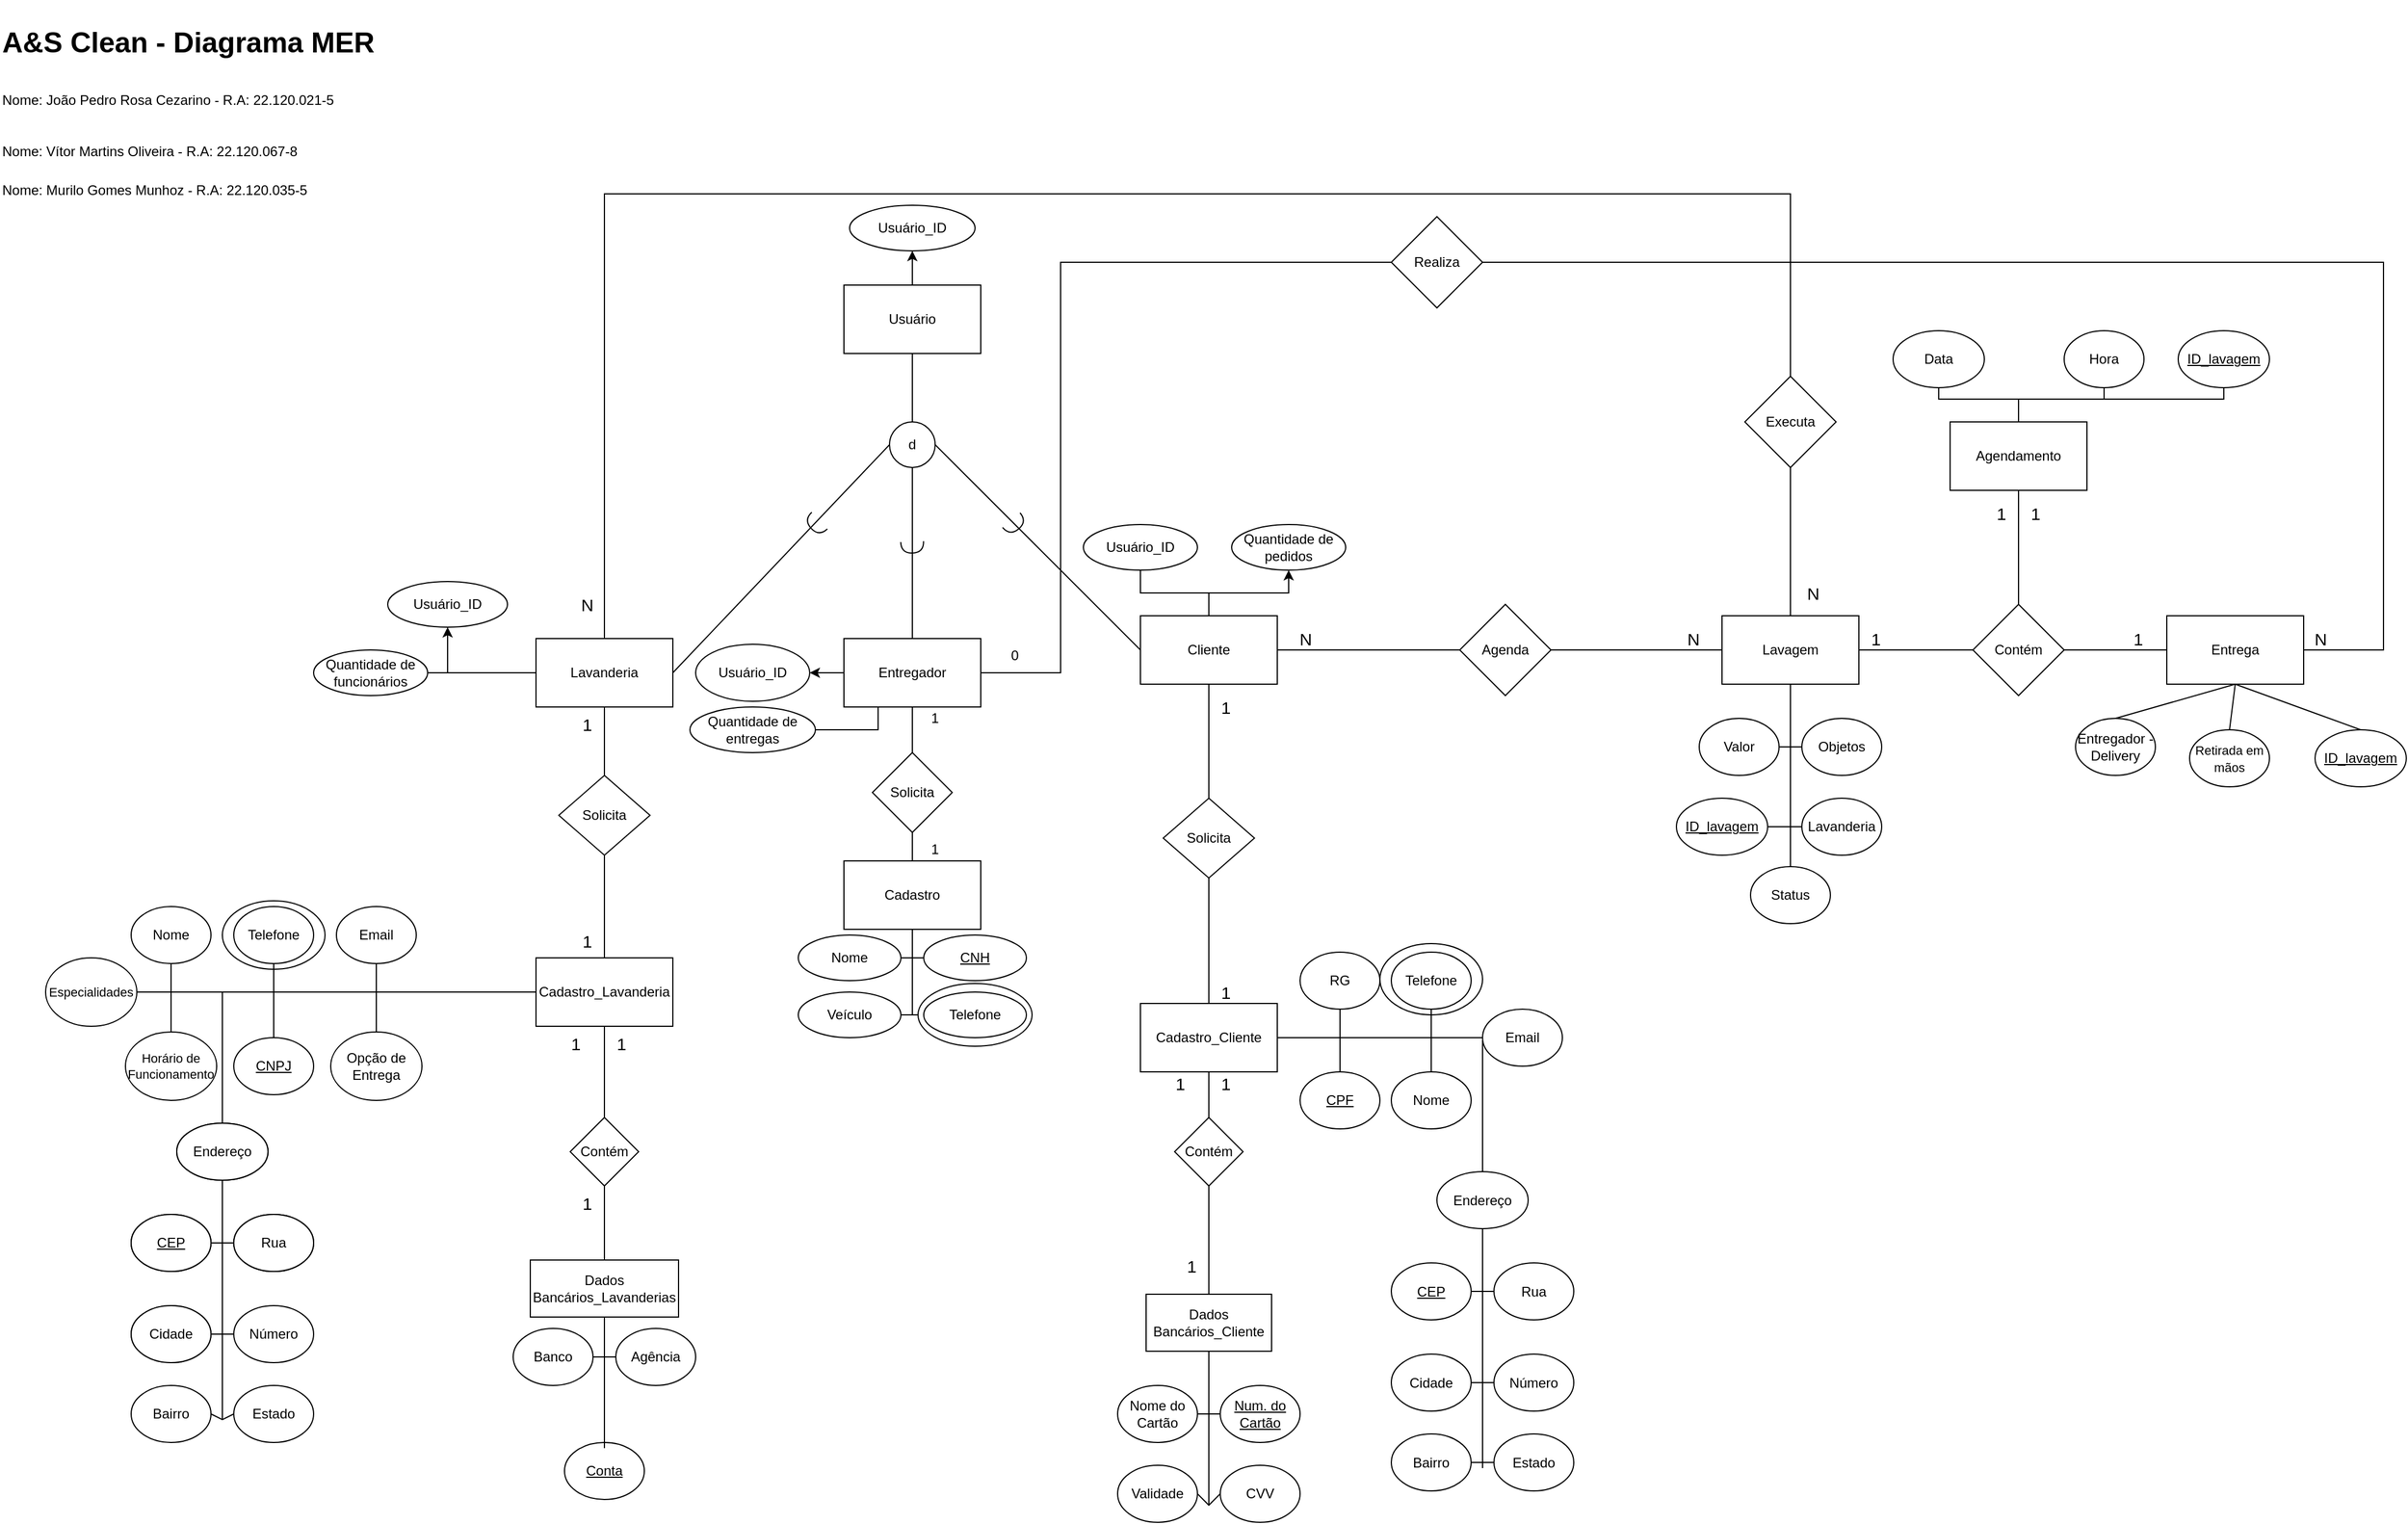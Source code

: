 <mxfile version="18.1.1" type="device"><diagram id="qG7nPUdmmVt7ToceVf04" name="MER"><mxGraphModel dx="1178" dy="2422" grid="1" gridSize="10" guides="1" tooltips="1" connect="1" arrows="1" fold="1" page="1" pageScale="1" pageWidth="1169" pageHeight="827" math="0" shadow="0"><root><mxCell id="0"/><mxCell id="1" parent="0"/><mxCell id="RfGxQGHCA206MK28s7jU-9" value="" style="ellipse;whiteSpace=wrap;html=1;" parent="1" vertex="1"><mxGeometry x="855" y="-757.5" width="100" height="55" as="geometry"/></mxCell><mxCell id="EHgBiQEd_gtZeLFyKS95-2" value="" style="ellipse;whiteSpace=wrap;html=1;" parent="1" vertex="1"><mxGeometry x="245" y="-830" width="90" height="60" as="geometry"/></mxCell><mxCell id="EHgBiQEd_gtZeLFyKS95-1" value="" style="ellipse;whiteSpace=wrap;html=1;" parent="1" vertex="1"><mxGeometry x="1260" y="-792.5" width="90" height="62.5" as="geometry"/></mxCell><mxCell id="G9E0emHoeKnXm1HuMPln-1" value="" style="edgeStyle=orthogonalEdgeStyle;rounded=0;orthogonalLoop=1;jettySize=auto;html=1;startArrow=none;startFill=0;endArrow=none;endFill=0;" parent="1" source="G9E0emHoeKnXm1HuMPln-3" target="G9E0emHoeKnXm1HuMPln-5" edge="1"><mxGeometry relative="1" as="geometry"/></mxCell><mxCell id="G9E0emHoeKnXm1HuMPln-2" value="" style="edgeStyle=orthogonalEdgeStyle;rounded=0;orthogonalLoop=1;jettySize=auto;html=1;fontFamily=Helvetica;fontSize=12;fontColor=default;startArrow=none;startFill=0;endArrow=none;endFill=0;" parent="1" source="G9E0emHoeKnXm1HuMPln-3" target="G9E0emHoeKnXm1HuMPln-31" edge="1"><mxGeometry relative="1" as="geometry"/></mxCell><mxCell id="IOTLULX35tVq8X61R9Eo-30" value="" style="edgeStyle=orthogonalEdgeStyle;rounded=0;orthogonalLoop=1;jettySize=auto;html=1;endArrow=none;endFill=0;" parent="1" source="G9E0emHoeKnXm1HuMPln-3" target="IOTLULX35tVq8X61R9Eo-29" edge="1"><mxGeometry relative="1" as="geometry"/></mxCell><mxCell id="2ZyznW_SswRD1OhwqlLi-12" value="" style="edgeStyle=orthogonalEdgeStyle;rounded=0;orthogonalLoop=1;jettySize=auto;html=1;" edge="1" parent="1" source="G9E0emHoeKnXm1HuMPln-3" target="2ZyznW_SswRD1OhwqlLi-11"><mxGeometry relative="1" as="geometry"/></mxCell><mxCell id="G9E0emHoeKnXm1HuMPln-3" value="Cliente&lt;br&gt;" style="rounded=0;whiteSpace=wrap;html=1;" parent="1" vertex="1"><mxGeometry x="1050" y="-1080" width="120" height="60" as="geometry"/></mxCell><mxCell id="G9E0emHoeKnXm1HuMPln-4" value="" style="edgeStyle=orthogonalEdgeStyle;rounded=0;orthogonalLoop=1;jettySize=auto;html=1;startArrow=none;startFill=0;endArrow=none;endFill=0;" parent="1" source="G9E0emHoeKnXm1HuMPln-5" target="G9E0emHoeKnXm1HuMPln-7" edge="1"><mxGeometry relative="1" as="geometry"/></mxCell><mxCell id="G9E0emHoeKnXm1HuMPln-5" value="Solicita" style="rhombus;whiteSpace=wrap;html=1;rounded=0;fillColor=#FFFFFF;" parent="1" vertex="1"><mxGeometry x="1070" y="-920" width="80" height="70" as="geometry"/></mxCell><mxCell id="G9E0emHoeKnXm1HuMPln-6" value="" style="edgeStyle=orthogonalEdgeStyle;rounded=0;orthogonalLoop=1;jettySize=auto;html=1;startArrow=none;startFill=0;endArrow=none;endFill=0;" parent="1" source="G9E0emHoeKnXm1HuMPln-7" edge="1"><mxGeometry relative="1" as="geometry"><mxPoint x="1110" y="-640" as="targetPoint"/></mxGeometry></mxCell><mxCell id="G9E0emHoeKnXm1HuMPln-7" value="Cadastro_Cliente" style="whiteSpace=wrap;html=1;rounded=0;" parent="1" vertex="1"><mxGeometry x="1050" y="-740" width="120" height="60" as="geometry"/></mxCell><mxCell id="G9E0emHoeKnXm1HuMPln-8" value="&lt;u&gt;CEP&lt;/u&gt;" style="ellipse;whiteSpace=wrap;html=1;rounded=0;" parent="1" vertex="1"><mxGeometry x="165" y="-555" width="70" height="50" as="geometry"/></mxCell><mxCell id="G9E0emHoeKnXm1HuMPln-9" value="Endereço" style="ellipse;whiteSpace=wrap;html=1;fontFamily=Helvetica;fontSize=12;fontColor=default;align=center;strokeColor=default;fillColor=#FFFFFF;" parent="1" vertex="1"><mxGeometry x="205" y="-635" width="80" height="50" as="geometry"/></mxCell><mxCell id="G9E0emHoeKnXm1HuMPln-10" value="Dados Bancários_Cliente" style="rectangle;whiteSpace=wrap;html=1;rounded=0;" parent="1" vertex="1"><mxGeometry x="1055" y="-485" width="110" height="50" as="geometry"/></mxCell><mxCell id="G9E0emHoeKnXm1HuMPln-11" value="Contém" style="rhombus;whiteSpace=wrap;html=1;rounded=0;" parent="1" vertex="1"><mxGeometry x="1080" y="-640" width="60" height="60" as="geometry"/></mxCell><mxCell id="G9E0emHoeKnXm1HuMPln-12" value="" style="endArrow=none;html=1;rounded=0;entryX=0.5;entryY=1;entryDx=0;entryDy=0;exitX=0.5;exitY=0;exitDx=0;exitDy=0;" parent="1" source="G9E0emHoeKnXm1HuMPln-10" target="G9E0emHoeKnXm1HuMPln-11" edge="1"><mxGeometry width="50" height="50" relative="1" as="geometry"><mxPoint x="1480" y="-490" as="sourcePoint"/><mxPoint x="1530" y="-540" as="targetPoint"/></mxGeometry></mxCell><mxCell id="G9E0emHoeKnXm1HuMPln-14" value="" style="endArrow=none;html=1;rounded=0;entryX=0.5;entryY=1;entryDx=0;entryDy=0;" parent="1" target="G9E0emHoeKnXm1HuMPln-9" edge="1"><mxGeometry width="50" height="50" relative="1" as="geometry"><mxPoint x="245" y="-375" as="sourcePoint"/><mxPoint x="815" y="-645" as="targetPoint"/></mxGeometry></mxCell><mxCell id="G9E0emHoeKnXm1HuMPln-15" value="Rua" style="ellipse;whiteSpace=wrap;html=1;rounded=0;" parent="1" vertex="1"><mxGeometry x="255" y="-555" width="70" height="50" as="geometry"/></mxCell><mxCell id="G9E0emHoeKnXm1HuMPln-16" value="Número" style="ellipse;whiteSpace=wrap;html=1;rounded=0;" parent="1" vertex="1"><mxGeometry x="255" y="-475" width="70" height="50" as="geometry"/></mxCell><mxCell id="G9E0emHoeKnXm1HuMPln-17" value="Cidade" style="ellipse;whiteSpace=wrap;html=1;rounded=0;" parent="1" vertex="1"><mxGeometry x="165" y="-475" width="70" height="50" as="geometry"/></mxCell><mxCell id="G9E0emHoeKnXm1HuMPln-18" value="Bairro" style="ellipse;whiteSpace=wrap;html=1;rounded=0;" parent="1" vertex="1"><mxGeometry x="165" y="-405" width="70" height="50" as="geometry"/></mxCell><mxCell id="G9E0emHoeKnXm1HuMPln-19" value="Estado" style="ellipse;whiteSpace=wrap;html=1;rounded=0;" parent="1" vertex="1"><mxGeometry x="255" y="-405" width="70" height="50" as="geometry"/></mxCell><mxCell id="G9E0emHoeKnXm1HuMPln-20" value="Nome do&lt;br&gt;Cartão" style="ellipse;whiteSpace=wrap;html=1;rounded=0;" parent="1" vertex="1"><mxGeometry x="1030" y="-405" width="70" height="50" as="geometry"/></mxCell><mxCell id="G9E0emHoeKnXm1HuMPln-21" value="&lt;div&gt;&lt;u&gt;CPF&lt;/u&gt;&lt;/div&gt;" style="ellipse;whiteSpace=wrap;html=1;rounded=0;" parent="1" vertex="1"><mxGeometry x="1190" y="-680" width="70" height="50" as="geometry"/></mxCell><mxCell id="G9E0emHoeKnXm1HuMPln-22" value="Telefone" style="ellipse;whiteSpace=wrap;html=1;rounded=0;" parent="1" vertex="1"><mxGeometry x="1270" y="-785" width="70" height="50" as="geometry"/></mxCell><mxCell id="G9E0emHoeKnXm1HuMPln-23" value="&lt;div&gt;RG&lt;/div&gt;" style="ellipse;whiteSpace=wrap;html=1;rounded=0;" parent="1" vertex="1"><mxGeometry x="1190" y="-785" width="70" height="50" as="geometry"/></mxCell><mxCell id="G9E0emHoeKnXm1HuMPln-24" value="&lt;u&gt;Num. do Cartão&lt;/u&gt;" style="ellipse;whiteSpace=wrap;html=1;rounded=0;" parent="1" vertex="1"><mxGeometry x="1120" y="-405" width="70" height="50" as="geometry"/></mxCell><mxCell id="G9E0emHoeKnXm1HuMPln-25" value="&lt;div&gt;Validade&lt;/div&gt;" style="ellipse;whiteSpace=wrap;html=1;rounded=0;" parent="1" vertex="1"><mxGeometry x="1030" y="-335" width="70" height="50" as="geometry"/></mxCell><mxCell id="G9E0emHoeKnXm1HuMPln-26" value="&lt;div&gt;CVV&lt;/div&gt;" style="ellipse;whiteSpace=wrap;html=1;rounded=0;" parent="1" vertex="1"><mxGeometry x="1120" y="-335" width="70" height="50" as="geometry"/></mxCell><mxCell id="G9E0emHoeKnXm1HuMPln-27" value="" style="endArrow=none;html=1;rounded=0;fontFamily=Helvetica;fontSize=12;fontColor=default;entryX=0.5;entryY=1;entryDx=0;entryDy=0;" parent="1" target="G9E0emHoeKnXm1HuMPln-10" edge="1"><mxGeometry width="50" height="50" relative="1" as="geometry"><mxPoint x="1110" y="-300" as="sourcePoint"/><mxPoint x="1060" y="-355" as="targetPoint"/></mxGeometry></mxCell><mxCell id="G9E0emHoeKnXm1HuMPln-28" value="" style="endArrow=none;html=1;rounded=0;fontFamily=Helvetica;fontSize=12;fontColor=default;exitX=1;exitY=0.5;exitDx=0;exitDy=0;" parent="1" source="G9E0emHoeKnXm1HuMPln-7" edge="1"><mxGeometry width="50" height="50" relative="1" as="geometry"><mxPoint x="1210" y="-650" as="sourcePoint"/><mxPoint x="1390" y="-710" as="targetPoint"/></mxGeometry></mxCell><mxCell id="G9E0emHoeKnXm1HuMPln-29" value="Nome" style="ellipse;whiteSpace=wrap;html=1;rounded=0;" parent="1" vertex="1"><mxGeometry x="1270" y="-680" width="70" height="50" as="geometry"/></mxCell><mxCell id="G9E0emHoeKnXm1HuMPln-30" value="" style="edgeStyle=orthogonalEdgeStyle;rounded=0;orthogonalLoop=1;jettySize=auto;html=1;fontFamily=Helvetica;fontSize=12;fontColor=default;startArrow=none;startFill=0;endArrow=none;endFill=0;" parent="1" source="G9E0emHoeKnXm1HuMPln-31" target="G9E0emHoeKnXm1HuMPln-33" edge="1"><mxGeometry relative="1" as="geometry"/></mxCell><mxCell id="G9E0emHoeKnXm1HuMPln-31" value="Agenda" style="rhombus;whiteSpace=wrap;html=1;rounded=0;" parent="1" vertex="1"><mxGeometry x="1330" y="-1090" width="80" height="80" as="geometry"/></mxCell><mxCell id="G9E0emHoeKnXm1HuMPln-32" value="" style="edgeStyle=orthogonalEdgeStyle;rounded=0;orthogonalLoop=1;jettySize=auto;html=1;fontFamily=Helvetica;fontSize=12;fontColor=default;startArrow=none;startFill=0;endArrow=none;endFill=0;" parent="1" source="G9E0emHoeKnXm1HuMPln-33" target="G9E0emHoeKnXm1HuMPln-43" edge="1"><mxGeometry relative="1" as="geometry"/></mxCell><mxCell id="G9E0emHoeKnXm1HuMPln-33" value="Lavagem" style="whiteSpace=wrap;html=1;rounded=0;" parent="1" vertex="1"><mxGeometry x="1560" y="-1080" width="120" height="60" as="geometry"/></mxCell><mxCell id="G9E0emHoeKnXm1HuMPln-34" value="Valor" style="ellipse;whiteSpace=wrap;html=1;rounded=0;" parent="1" vertex="1"><mxGeometry x="1540" y="-990" width="70" height="50" as="geometry"/></mxCell><mxCell id="G9E0emHoeKnXm1HuMPln-35" value="Status" style="ellipse;whiteSpace=wrap;html=1;rounded=0;" parent="1" vertex="1"><mxGeometry x="1585" y="-860" width="70" height="50" as="geometry"/></mxCell><mxCell id="G9E0emHoeKnXm1HuMPln-36" value="Objetos" style="ellipse;whiteSpace=wrap;html=1;rounded=0;" parent="1" vertex="1"><mxGeometry x="1630" y="-990" width="70" height="50" as="geometry"/></mxCell><mxCell id="G9E0emHoeKnXm1HuMPln-37" value="Lavanderia" style="ellipse;whiteSpace=wrap;html=1;rounded=0;" parent="1" vertex="1"><mxGeometry x="1630" y="-920" width="70" height="50" as="geometry"/></mxCell><mxCell id="G9E0emHoeKnXm1HuMPln-42" value="Entrega" style="whiteSpace=wrap;html=1;rounded=0;" parent="1" vertex="1"><mxGeometry x="1950" y="-1080" width="120" height="60" as="geometry"/></mxCell><mxCell id="G9E0emHoeKnXm1HuMPln-43" value="Contém" style="rhombus;whiteSpace=wrap;html=1;rounded=0;" parent="1" vertex="1"><mxGeometry x="1780" y="-1090" width="80" height="80" as="geometry"/></mxCell><mxCell id="G9E0emHoeKnXm1HuMPln-44" value="" style="endArrow=none;html=1;rounded=0;fontFamily=Helvetica;fontSize=12;fontColor=default;entryX=0;entryY=0.5;entryDx=0;entryDy=0;exitX=1;exitY=0.5;exitDx=0;exitDy=0;" parent="1" source="G9E0emHoeKnXm1HuMPln-43" target="G9E0emHoeKnXm1HuMPln-42" edge="1"><mxGeometry width="50" height="50" relative="1" as="geometry"><mxPoint x="1780" y="-950" as="sourcePoint"/><mxPoint x="1830" y="-1000" as="targetPoint"/></mxGeometry></mxCell><mxCell id="G9E0emHoeKnXm1HuMPln-45" value="Entregador - Delivery" style="ellipse;whiteSpace=wrap;html=1;rounded=0;" parent="1" vertex="1"><mxGeometry x="1870" y="-990" width="70" height="50" as="geometry"/></mxCell><mxCell id="G9E0emHoeKnXm1HuMPln-46" value="&lt;font style=&quot;font-size: 11px&quot;&gt;Retirada em mãos&lt;/font&gt;" style="ellipse;whiteSpace=wrap;html=1;rounded=0;" parent="1" vertex="1"><mxGeometry x="1970" y="-980" width="70" height="50" as="geometry"/></mxCell><mxCell id="G9E0emHoeKnXm1HuMPln-47" value="" style="edgeStyle=orthogonalEdgeStyle;rounded=0;orthogonalLoop=1;jettySize=auto;html=1;startArrow=none;startFill=0;endArrow=none;endFill=0;" parent="1" source="G9E0emHoeKnXm1HuMPln-48" target="G9E0emHoeKnXm1HuMPln-50" edge="1"><mxGeometry relative="1" as="geometry"/></mxCell><mxCell id="IOTLULX35tVq8X61R9Eo-25" value="" style="edgeStyle=orthogonalEdgeStyle;rounded=0;orthogonalLoop=1;jettySize=auto;html=1;endArrow=none;endFill=0;" parent="1" source="G9E0emHoeKnXm1HuMPln-48" target="IOTLULX35tVq8X61R9Eo-24" edge="1"><mxGeometry relative="1" as="geometry"/></mxCell><mxCell id="2ZyznW_SswRD1OhwqlLi-8" value="" style="edgeStyle=orthogonalEdgeStyle;rounded=0;orthogonalLoop=1;jettySize=auto;html=1;" edge="1" parent="1" source="G9E0emHoeKnXm1HuMPln-48" target="2ZyznW_SswRD1OhwqlLi-7"><mxGeometry relative="1" as="geometry"/></mxCell><mxCell id="G9E0emHoeKnXm1HuMPln-48" value="Lavanderia" style="rounded=0;whiteSpace=wrap;html=1;" parent="1" vertex="1"><mxGeometry x="520" y="-1060" width="120" height="60" as="geometry"/></mxCell><mxCell id="G9E0emHoeKnXm1HuMPln-49" value="" style="edgeStyle=orthogonalEdgeStyle;rounded=0;orthogonalLoop=1;jettySize=auto;html=1;startArrow=none;startFill=0;endArrow=none;endFill=0;" parent="1" source="G9E0emHoeKnXm1HuMPln-50" target="G9E0emHoeKnXm1HuMPln-52" edge="1"><mxGeometry relative="1" as="geometry"/></mxCell><mxCell id="G9E0emHoeKnXm1HuMPln-50" value="Solicita" style="rhombus;whiteSpace=wrap;html=1;rounded=0;" parent="1" vertex="1"><mxGeometry x="540" y="-940" width="80" height="70" as="geometry"/></mxCell><mxCell id="G9E0emHoeKnXm1HuMPln-51" value="" style="edgeStyle=orthogonalEdgeStyle;rounded=0;orthogonalLoop=1;jettySize=auto;html=1;startArrow=none;startFill=0;endArrow=none;endFill=0;entryX=0.5;entryY=0;entryDx=0;entryDy=0;" parent="1" source="G9E0emHoeKnXm1HuMPln-52" target="G9E0emHoeKnXm1HuMPln-56" edge="1"><mxGeometry relative="1" as="geometry"><mxPoint x="580" y="-680" as="targetPoint"/></mxGeometry></mxCell><mxCell id="G9E0emHoeKnXm1HuMPln-52" value="Cadastro_Lavanderia" style="whiteSpace=wrap;html=1;rounded=0;" parent="1" vertex="1"><mxGeometry x="520" y="-780" width="120" height="60" as="geometry"/></mxCell><mxCell id="G9E0emHoeKnXm1HuMPln-55" value="Dados Bancários_Lavanderias" style="rectangle;whiteSpace=wrap;html=1;rounded=0;" parent="1" vertex="1"><mxGeometry x="515" y="-515" width="130" height="50" as="geometry"/></mxCell><mxCell id="G9E0emHoeKnXm1HuMPln-56" value="Contém" style="rhombus;whiteSpace=wrap;html=1;rounded=0;" parent="1" vertex="1"><mxGeometry x="550" y="-640" width="60" height="60" as="geometry"/></mxCell><mxCell id="G9E0emHoeKnXm1HuMPln-57" value="" style="endArrow=none;html=1;rounded=0;entryX=0.5;entryY=1;entryDx=0;entryDy=0;exitX=0.5;exitY=0;exitDx=0;exitDy=0;" parent="1" source="G9E0emHoeKnXm1HuMPln-55" target="G9E0emHoeKnXm1HuMPln-56" edge="1"><mxGeometry width="50" height="50" relative="1" as="geometry"><mxPoint x="950" y="-530" as="sourcePoint"/><mxPoint x="1000" y="-580" as="targetPoint"/></mxGeometry></mxCell><mxCell id="G9E0emHoeKnXm1HuMPln-65" value="Banco" style="ellipse;whiteSpace=wrap;html=1;rounded=0;" parent="1" vertex="1"><mxGeometry x="500" y="-455" width="70" height="50" as="geometry"/></mxCell><mxCell id="G9E0emHoeKnXm1HuMPln-66" value="Telefone" style="ellipse;whiteSpace=wrap;html=1;rounded=0;" parent="1" vertex="1"><mxGeometry x="255" y="-825" width="70" height="50" as="geometry"/></mxCell><mxCell id="G9E0emHoeKnXm1HuMPln-68" value="Agência" style="ellipse;whiteSpace=wrap;html=1;rounded=0;" parent="1" vertex="1"><mxGeometry x="590" y="-455" width="70" height="50" as="geometry"/></mxCell><mxCell id="G9E0emHoeKnXm1HuMPln-69" value="&lt;u&gt;Conta&lt;/u&gt;" style="ellipse;whiteSpace=wrap;html=1;rounded=0;" parent="1" vertex="1"><mxGeometry x="545" y="-355" width="70" height="50" as="geometry"/></mxCell><mxCell id="G9E0emHoeKnXm1HuMPln-71" value="" style="endArrow=none;html=1;rounded=0;fontFamily=Helvetica;fontSize=12;fontColor=default;entryX=0.5;entryY=1;entryDx=0;entryDy=0;" parent="1" target="G9E0emHoeKnXm1HuMPln-55" edge="1"><mxGeometry width="50" height="50" relative="1" as="geometry"><mxPoint x="580" y="-355" as="sourcePoint"/><mxPoint x="530" y="-405" as="targetPoint"/><Array as="points"><mxPoint x="580" y="-350"/></Array></mxGeometry></mxCell><mxCell id="G9E0emHoeKnXm1HuMPln-73" value="Nome" style="ellipse;whiteSpace=wrap;html=1;rounded=0;" parent="1" vertex="1"><mxGeometry x="165" y="-825" width="70" height="50" as="geometry"/></mxCell><mxCell id="G9E0emHoeKnXm1HuMPln-74" value="Email" style="ellipse;whiteSpace=wrap;html=1;rounded=0;" parent="1" vertex="1"><mxGeometry x="345" y="-825" width="70" height="50" as="geometry"/></mxCell><mxCell id="G9E0emHoeKnXm1HuMPln-75" value="Email" style="ellipse;whiteSpace=wrap;html=1;rounded=0;" parent="1" vertex="1"><mxGeometry x="1350" y="-735" width="70" height="50" as="geometry"/></mxCell><mxCell id="G9E0emHoeKnXm1HuMPln-76" value="&lt;div style=&quot;font-size: 11px&quot;&gt;&lt;font style=&quot;font-size: 11px&quot;&gt;Horário de&lt;/font&gt;&lt;/div&gt;&lt;div style=&quot;font-size: 11px&quot;&gt;&lt;font style=&quot;font-size: 11px&quot;&gt;Funcionamento&lt;br&gt;&lt;/font&gt;&lt;/div&gt;" style="ellipse;whiteSpace=wrap;html=1;rounded=0;" parent="1" vertex="1"><mxGeometry x="160" y="-715" width="80" height="60" as="geometry"/></mxCell><mxCell id="G9E0emHoeKnXm1HuMPln-77" value="Opção de Entrega" style="ellipse;whiteSpace=wrap;html=1;rounded=0;" parent="1" vertex="1"><mxGeometry x="340" y="-715" width="80" height="60" as="geometry"/></mxCell><mxCell id="G9E0emHoeKnXm1HuMPln-81" value="&lt;div style=&quot;font-size: 11px&quot;&gt;Especialidades&lt;/div&gt;" style="ellipse;whiteSpace=wrap;html=1;rounded=0;" parent="1" vertex="1"><mxGeometry x="90" y="-780" width="80" height="60" as="geometry"/></mxCell><mxCell id="G9E0emHoeKnXm1HuMPln-85" value="" style="endArrow=none;html=1;rounded=0;entryX=0;entryY=0.5;entryDx=0;entryDy=0;exitX=1;exitY=0.5;exitDx=0;exitDy=0;" parent="1" source="G9E0emHoeKnXm1HuMPln-65" target="G9E0emHoeKnXm1HuMPln-68" edge="1"><mxGeometry width="50" height="50" relative="1" as="geometry"><mxPoint x="210" y="-235" as="sourcePoint"/><mxPoint x="260" y="-285" as="targetPoint"/></mxGeometry></mxCell><mxCell id="G9E0emHoeKnXm1HuMPln-88" value="" style="endArrow=none;html=1;rounded=0;entryX=0.5;entryY=1;entryDx=0;entryDy=0;exitX=0.5;exitY=0;exitDx=0;exitDy=0;" parent="1" source="G9E0emHoeKnXm1HuMPln-76" target="G9E0emHoeKnXm1HuMPln-73" edge="1"><mxGeometry width="50" height="50" relative="1" as="geometry"><mxPoint x="225" y="-730" as="sourcePoint"/><mxPoint y="-680" as="targetPoint"/></mxGeometry></mxCell><mxCell id="G9E0emHoeKnXm1HuMPln-89" value="" style="endArrow=none;html=1;rounded=0;entryX=0.5;entryY=1;entryDx=0;entryDy=0;exitX=0.5;exitY=0;exitDx=0;exitDy=0;" parent="1" source="G9E0emHoeKnXm1HuMPln-67" target="G9E0emHoeKnXm1HuMPln-66" edge="1"><mxGeometry width="50" height="50" relative="1" as="geometry"><mxPoint x="260" y="-740" as="sourcePoint"/><mxPoint y="-680" as="targetPoint"/></mxGeometry></mxCell><mxCell id="G9E0emHoeKnXm1HuMPln-90" value="" style="endArrow=none;html=1;rounded=0;entryX=0.5;entryY=1;entryDx=0;entryDy=0;exitX=0.5;exitY=0;exitDx=0;exitDy=0;" parent="1" source="G9E0emHoeKnXm1HuMPln-77" target="G9E0emHoeKnXm1HuMPln-74" edge="1"><mxGeometry width="50" height="50" relative="1" as="geometry"><mxPoint x="180" y="-710" as="sourcePoint"/><mxPoint x="230" y="-760" as="targetPoint"/></mxGeometry></mxCell><mxCell id="G9E0emHoeKnXm1HuMPln-92" value="" style="endArrow=none;html=1;rounded=0;entryX=1;entryY=0.5;entryDx=0;entryDy=0;exitX=0;exitY=0.5;exitDx=0;exitDy=0;" parent="1" source="G9E0emHoeKnXm1HuMPln-15" target="G9E0emHoeKnXm1HuMPln-8" edge="1"><mxGeometry width="50" height="50" relative="1" as="geometry"><mxPoint x="435" y="-565" as="sourcePoint"/><mxPoint x="485" y="-615" as="targetPoint"/></mxGeometry></mxCell><mxCell id="G9E0emHoeKnXm1HuMPln-93" value="" style="endArrow=none;html=1;rounded=0;entryX=1;entryY=0.5;entryDx=0;entryDy=0;exitX=0;exitY=0.5;exitDx=0;exitDy=0;" parent="1" source="G9E0emHoeKnXm1HuMPln-16" target="G9E0emHoeKnXm1HuMPln-17" edge="1"><mxGeometry width="50" height="50" relative="1" as="geometry"><mxPoint x="345" y="-515" as="sourcePoint"/><mxPoint x="395" y="-565" as="targetPoint"/></mxGeometry></mxCell><mxCell id="G9E0emHoeKnXm1HuMPln-94" value="" style="endArrow=none;html=1;rounded=0;entryX=1;entryY=0.5;entryDx=0;entryDy=0;exitX=0;exitY=0.5;exitDx=0;exitDy=0;" parent="1" source="G9E0emHoeKnXm1HuMPln-19" target="G9E0emHoeKnXm1HuMPln-18" edge="1"><mxGeometry width="50" height="50" relative="1" as="geometry"><mxPoint x="345" y="-535" as="sourcePoint"/><mxPoint x="395" y="-585" as="targetPoint"/><Array as="points"><mxPoint x="245" y="-375"/></Array></mxGeometry></mxCell><mxCell id="G9E0emHoeKnXm1HuMPln-95" value="" style="endArrow=none;html=1;rounded=0;entryX=0;entryY=0.5;entryDx=0;entryDy=0;exitX=1;exitY=0.5;exitDx=0;exitDy=0;" parent="1" source="G9E0emHoeKnXm1HuMPln-20" target="G9E0emHoeKnXm1HuMPln-24" edge="1"><mxGeometry width="50" height="50" relative="1" as="geometry"><mxPoint x="900" y="-365" as="sourcePoint"/><mxPoint x="950" y="-415" as="targetPoint"/></mxGeometry></mxCell><mxCell id="G9E0emHoeKnXm1HuMPln-96" value="" style="endArrow=none;html=1;rounded=0;entryX=0;entryY=0.5;entryDx=0;entryDy=0;exitX=1;exitY=0.5;exitDx=0;exitDy=0;" parent="1" source="G9E0emHoeKnXm1HuMPln-25" target="G9E0emHoeKnXm1HuMPln-26" edge="1"><mxGeometry width="50" height="50" relative="1" as="geometry"><mxPoint x="900" y="-365" as="sourcePoint"/><mxPoint x="950" y="-415" as="targetPoint"/><Array as="points"><mxPoint x="1110" y="-300"/></Array></mxGeometry></mxCell><mxCell id="G9E0emHoeKnXm1HuMPln-97" value="" style="endArrow=none;html=1;rounded=0;entryX=0.5;entryY=1;entryDx=0;entryDy=0;" parent="1" target="G9E0emHoeKnXm1HuMPln-23" edge="1"><mxGeometry width="50" height="50" relative="1" as="geometry"><mxPoint x="1225" y="-680" as="sourcePoint"/><mxPoint x="1400" y="-800" as="targetPoint"/></mxGeometry></mxCell><mxCell id="G9E0emHoeKnXm1HuMPln-98" value="" style="endArrow=none;html=1;rounded=0;entryX=0.5;entryY=1;entryDx=0;entryDy=0;exitX=0.5;exitY=0;exitDx=0;exitDy=0;" parent="1" source="G9E0emHoeKnXm1HuMPln-29" target="G9E0emHoeKnXm1HuMPln-22" edge="1"><mxGeometry width="50" height="50" relative="1" as="geometry"><mxPoint x="1350" y="-750" as="sourcePoint"/><mxPoint x="1400" y="-800" as="targetPoint"/></mxGeometry></mxCell><mxCell id="G9E0emHoeKnXm1HuMPln-99" value="" style="endArrow=none;html=1;rounded=0;entryX=0.5;entryY=1;entryDx=0;entryDy=0;exitX=0.5;exitY=0;exitDx=0;exitDy=0;" parent="1" source="G9E0emHoeKnXm1HuMPln-35" target="G9E0emHoeKnXm1HuMPln-33" edge="1"><mxGeometry width="50" height="50" relative="1" as="geometry"><mxPoint x="1640" y="-880" as="sourcePoint"/><mxPoint x="1690" y="-930" as="targetPoint"/><Array as="points"><mxPoint x="1620" y="-920"/></Array></mxGeometry></mxCell><mxCell id="G9E0emHoeKnXm1HuMPln-100" value="" style="endArrow=none;html=1;rounded=0;entryX=1;entryY=0.5;entryDx=0;entryDy=0;exitX=0;exitY=0.5;exitDx=0;exitDy=0;" parent="1" source="G9E0emHoeKnXm1HuMPln-36" target="G9E0emHoeKnXm1HuMPln-34" edge="1"><mxGeometry width="50" height="50" relative="1" as="geometry"><mxPoint x="1640" y="-880" as="sourcePoint"/><mxPoint x="1690" y="-930" as="targetPoint"/></mxGeometry></mxCell><mxCell id="G9E0emHoeKnXm1HuMPln-101" value="" style="endArrow=none;html=1;rounded=0;exitX=0;exitY=0.5;exitDx=0;exitDy=0;" parent="1" source="G9E0emHoeKnXm1HuMPln-37" edge="1"><mxGeometry width="50" height="50" relative="1" as="geometry"><mxPoint x="1640" y="-880" as="sourcePoint"/><mxPoint x="1620" y="-895" as="targetPoint"/></mxGeometry></mxCell><mxCell id="G9E0emHoeKnXm1HuMPln-102" value="" style="endArrow=none;html=1;rounded=0;entryX=0.5;entryY=1;entryDx=0;entryDy=0;exitX=0.5;exitY=0;exitDx=0;exitDy=0;" parent="1" source="G9E0emHoeKnXm1HuMPln-45" target="G9E0emHoeKnXm1HuMPln-42" edge="1"><mxGeometry width="50" height="50" relative="1" as="geometry"><mxPoint x="1840" y="-870" as="sourcePoint"/><mxPoint x="1890" y="-920" as="targetPoint"/></mxGeometry></mxCell><mxCell id="G9E0emHoeKnXm1HuMPln-103" value="Executa" style="rhombus;whiteSpace=wrap;html=1;rounded=0;" parent="1" vertex="1"><mxGeometry x="1580" y="-1290" width="80" height="80" as="geometry"/></mxCell><mxCell id="G9E0emHoeKnXm1HuMPln-104" value="" style="endArrow=none;html=1;rounded=0;fontFamily=Helvetica;fontSize=11;fontColor=default;entryX=0.5;entryY=1;entryDx=0;entryDy=0;exitX=0.5;exitY=0;exitDx=0;exitDy=0;" parent="1" source="G9E0emHoeKnXm1HuMPln-33" target="G9E0emHoeKnXm1HuMPln-103" edge="1"><mxGeometry width="50" height="50" relative="1" as="geometry"><mxPoint x="830" y="-1320" as="sourcePoint"/><mxPoint x="880" y="-1370" as="targetPoint"/></mxGeometry></mxCell><mxCell id="G9E0emHoeKnXm1HuMPln-105" value="" style="endArrow=none;html=1;rounded=0;entryX=0.5;entryY=1;entryDx=0;entryDy=0;exitX=0.5;exitY=0;exitDx=0;exitDy=0;" parent="1" source="G9E0emHoeKnXm1HuMPln-46" target="G9E0emHoeKnXm1HuMPln-42" edge="1"><mxGeometry width="50" height="50" relative="1" as="geometry"><mxPoint x="1840" y="-870" as="sourcePoint"/><mxPoint x="1890" y="-920" as="targetPoint"/></mxGeometry></mxCell><mxCell id="2ZyznW_SswRD1OhwqlLi-6" value="" style="edgeStyle=orthogonalEdgeStyle;rounded=0;orthogonalLoop=1;jettySize=auto;html=1;" edge="1" parent="1" source="G9E0emHoeKnXm1HuMPln-106" target="2ZyznW_SswRD1OhwqlLi-5"><mxGeometry relative="1" as="geometry"/></mxCell><mxCell id="G9E0emHoeKnXm1HuMPln-106" value="Usuário" style="rounded=0;whiteSpace=wrap;html=1;" parent="1" vertex="1"><mxGeometry x="790" y="-1370" width="120" height="60" as="geometry"/></mxCell><mxCell id="EHgBiQEd_gtZeLFyKS95-4" value="" style="rounded=0;orthogonalLoop=1;jettySize=auto;html=1;endArrow=none;endFill=0;" parent="1" source="G9E0emHoeKnXm1HuMPln-107" target="EHgBiQEd_gtZeLFyKS95-3" edge="1"><mxGeometry relative="1" as="geometry"/></mxCell><mxCell id="G9E0emHoeKnXm1HuMPln-107" value="d" style="ellipse;whiteSpace=wrap;html=1;aspect=fixed;" parent="1" vertex="1"><mxGeometry x="830" y="-1250" width="40" height="40" as="geometry"/></mxCell><mxCell id="G9E0emHoeKnXm1HuMPln-108" value="" style="endArrow=none;html=1;rounded=0;entryX=0.5;entryY=1;entryDx=0;entryDy=0;exitX=0.5;exitY=0;exitDx=0;exitDy=0;" parent="1" source="G9E0emHoeKnXm1HuMPln-107" target="G9E0emHoeKnXm1HuMPln-106" edge="1"><mxGeometry width="50" height="50" relative="1" as="geometry"><mxPoint x="930" y="-1030" as="sourcePoint"/><mxPoint x="980" y="-1080" as="targetPoint"/></mxGeometry></mxCell><mxCell id="G9E0emHoeKnXm1HuMPln-109" value="" style="endArrow=none;html=1;rounded=0;entryX=1;entryY=0.5;entryDx=0;entryDy=0;exitX=0;exitY=0.5;exitDx=0;exitDy=0;" parent="1" source="G9E0emHoeKnXm1HuMPln-3" target="G9E0emHoeKnXm1HuMPln-107" edge="1"><mxGeometry width="50" height="50" relative="1" as="geometry"><mxPoint x="1080" y="-980" as="sourcePoint"/><mxPoint x="1130" y="-1030" as="targetPoint"/></mxGeometry></mxCell><mxCell id="G9E0emHoeKnXm1HuMPln-110" value="" style="endArrow=none;html=1;rounded=0;entryX=0;entryY=0.5;entryDx=0;entryDy=0;exitX=1;exitY=0.5;exitDx=0;exitDy=0;" parent="1" source="G9E0emHoeKnXm1HuMPln-48" target="G9E0emHoeKnXm1HuMPln-107" edge="1"><mxGeometry width="50" height="50" relative="1" as="geometry"><mxPoint x="1080" y="-980" as="sourcePoint"/><mxPoint x="1130" y="-1030" as="targetPoint"/></mxGeometry></mxCell><mxCell id="G9E0emHoeKnXm1HuMPln-111" value="" style="endArrow=none;html=1;rounded=0;entryX=0.5;entryY=0;entryDx=0;entryDy=0;exitX=0.5;exitY=0;exitDx=0;exitDy=0;" parent="1" source="G9E0emHoeKnXm1HuMPln-103" target="G9E0emHoeKnXm1HuMPln-48" edge="1"><mxGeometry width="50" height="50" relative="1" as="geometry"><mxPoint x="1110" y="-920" as="sourcePoint"/><mxPoint x="1160" y="-970" as="targetPoint"/><Array as="points"><mxPoint x="1620" y="-1450"/><mxPoint x="580" y="-1450"/></Array></mxGeometry></mxCell><mxCell id="G9E0emHoeKnXm1HuMPln-112" value="" style="edgeStyle=orthogonalEdgeStyle;rounded=0;orthogonalLoop=1;jettySize=auto;html=1;endArrow=none;endFill=0;" parent="1" source="G9E0emHoeKnXm1HuMPln-114" target="G9E0emHoeKnXm1HuMPln-115" edge="1"><mxGeometry relative="1" as="geometry"/></mxCell><mxCell id="G9E0emHoeKnXm1HuMPln-113" value="" style="edgeStyle=orthogonalEdgeStyle;rounded=0;orthogonalLoop=1;jettySize=auto;html=1;endArrow=none;endFill=0;" parent="1" source="G9E0emHoeKnXm1HuMPln-114" target="G9E0emHoeKnXm1HuMPln-116" edge="1"><mxGeometry relative="1" as="geometry"/></mxCell><mxCell id="G9E0emHoeKnXm1HuMPln-114" value="Agendamento" style="rounded=0;whiteSpace=wrap;html=1;" parent="1" vertex="1"><mxGeometry x="1760" y="-1250" width="120" height="60" as="geometry"/></mxCell><mxCell id="G9E0emHoeKnXm1HuMPln-115" value="Data" style="ellipse;whiteSpace=wrap;html=1;rounded=0;" parent="1" vertex="1"><mxGeometry x="1710" y="-1330" width="80" height="50" as="geometry"/></mxCell><mxCell id="G9E0emHoeKnXm1HuMPln-116" value="Hora" style="ellipse;whiteSpace=wrap;html=1;rounded=0;" parent="1" vertex="1"><mxGeometry x="1860" y="-1330" width="70" height="50" as="geometry"/></mxCell><mxCell id="G9E0emHoeKnXm1HuMPln-117" value="" style="endArrow=none;html=1;rounded=0;entryX=0.5;entryY=0;entryDx=0;entryDy=0;exitX=0.5;exitY=1;exitDx=0;exitDy=0;" parent="1" source="G9E0emHoeKnXm1HuMPln-114" target="G9E0emHoeKnXm1HuMPln-43" edge="1"><mxGeometry width="50" height="50" relative="1" as="geometry"><mxPoint x="1310" y="-1450" as="sourcePoint"/><mxPoint x="1360" y="-1500" as="targetPoint"/></mxGeometry></mxCell><mxCell id="9-Nv8aTiKbr6iDqJ-8LA-3" value="&lt;h1 style=&quot;text-align: center ; font-size: 25px&quot;&gt;&lt;font style=&quot;font-size: 25px&quot;&gt;A&amp;amp;S Clean - Diagrama MER&lt;/font&gt;&lt;/h1&gt;&lt;h1 style=&quot;font-size: 25px&quot;&gt;&lt;span style=&quot;font-size: 12px ; font-weight: normal&quot;&gt;Nome: João Pedro Rosa Cezarino - R.A: 22.120.021-5&lt;/span&gt;&lt;br&gt;&lt;/h1&gt;&lt;h1&gt;&lt;span style=&quot;font-weight: normal ; font-size: 12px&quot;&gt;&lt;font style=&quot;font-size: 12px&quot;&gt;Nome: Vítor Martins Oliveira - R.A: 22.120.067-8&lt;/font&gt;&lt;/span&gt;&lt;/h1&gt;&lt;p&gt;&lt;font style=&quot;font-size: 12px&quot;&gt;Nome: Murilo Gomes Munhoz - R.A: 22.120.035-5&lt;/font&gt;&lt;/p&gt;" style="text;html=1;strokeColor=none;fillColor=none;align=left;verticalAlign=middle;whiteSpace=wrap;rounded=0;strokeWidth=3;" parent="1" vertex="1"><mxGeometry x="50" y="-1620" width="360" height="190" as="geometry"/></mxCell><mxCell id="9-Nv8aTiKbr6iDqJ-8LA-5" value="N" style="text;html=1;strokeColor=none;fillColor=none;align=center;verticalAlign=middle;whiteSpace=wrap;rounded=0;fontSize=15;" parent="1" vertex="1"><mxGeometry x="1520" y="-1070" width="30" height="20" as="geometry"/></mxCell><mxCell id="9-Nv8aTiKbr6iDqJ-8LA-6" value="1" style="text;html=1;strokeColor=none;fillColor=none;align=center;verticalAlign=middle;whiteSpace=wrap;rounded=0;fontSize=15;" parent="1" vertex="1"><mxGeometry x="1110" y="-1010" width="30" height="20" as="geometry"/></mxCell><mxCell id="9-Nv8aTiKbr6iDqJ-8LA-7" value="1" style="text;html=1;strokeColor=none;fillColor=none;align=center;verticalAlign=middle;whiteSpace=wrap;rounded=0;fontSize=15;" parent="1" vertex="1"><mxGeometry x="1110" y="-760" width="30" height="20" as="geometry"/></mxCell><mxCell id="9-Nv8aTiKbr6iDqJ-8LA-8" value="1" style="text;html=1;strokeColor=none;fillColor=none;align=center;verticalAlign=middle;whiteSpace=wrap;rounded=0;fontSize=15;" parent="1" vertex="1"><mxGeometry x="1110" y="-680" width="30" height="20" as="geometry"/></mxCell><mxCell id="9-Nv8aTiKbr6iDqJ-8LA-9" value="1" style="text;html=1;strokeColor=none;fillColor=none;align=center;verticalAlign=middle;whiteSpace=wrap;rounded=0;fontSize=15;" parent="1" vertex="1"><mxGeometry x="1080" y="-520" width="30" height="20" as="geometry"/></mxCell><mxCell id="9-Nv8aTiKbr6iDqJ-8LA-11" value="1" style="text;html=1;strokeColor=none;fillColor=none;align=center;verticalAlign=middle;whiteSpace=wrap;rounded=0;fontSize=15;" parent="1" vertex="1"><mxGeometry x="1680" y="-1070" width="30" height="20" as="geometry"/></mxCell><mxCell id="9-Nv8aTiKbr6iDqJ-8LA-12" value="1" style="text;html=1;strokeColor=none;fillColor=none;align=center;verticalAlign=middle;whiteSpace=wrap;rounded=0;fontSize=15;" parent="1" vertex="1"><mxGeometry x="1910" y="-1070" width="30" height="20" as="geometry"/></mxCell><mxCell id="9-Nv8aTiKbr6iDqJ-8LA-13" value="1" style="text;html=1;strokeColor=none;fillColor=none;align=center;verticalAlign=middle;whiteSpace=wrap;rounded=0;fontSize=15;" parent="1" vertex="1"><mxGeometry x="580" y="-715" width="30" height="20" as="geometry"/></mxCell><mxCell id="9-Nv8aTiKbr6iDqJ-8LA-15" value="1" style="text;html=1;strokeColor=none;fillColor=none;align=center;verticalAlign=middle;whiteSpace=wrap;rounded=0;fontSize=15;" parent="1" vertex="1"><mxGeometry x="550" y="-575" width="30" height="20" as="geometry"/></mxCell><mxCell id="9-Nv8aTiKbr6iDqJ-8LA-16" value="1" style="text;html=1;strokeColor=none;fillColor=none;align=center;verticalAlign=middle;whiteSpace=wrap;rounded=0;fontSize=15;" parent="1" vertex="1"><mxGeometry x="550" y="-805" width="30" height="20" as="geometry"/></mxCell><mxCell id="9-Nv8aTiKbr6iDqJ-8LA-17" value="1" style="text;html=1;strokeColor=none;fillColor=none;align=center;verticalAlign=middle;whiteSpace=wrap;rounded=0;fontSize=15;" parent="1" vertex="1"><mxGeometry x="550" y="-995" width="30" height="20" as="geometry"/></mxCell><mxCell id="9-Nv8aTiKbr6iDqJ-8LA-18" value="N" style="text;html=1;strokeColor=none;fillColor=none;align=center;verticalAlign=middle;whiteSpace=wrap;rounded=0;fontSize=15;" parent="1" vertex="1"><mxGeometry x="550" y="-1100" width="30" height="20" as="geometry"/></mxCell><mxCell id="9-Nv8aTiKbr6iDqJ-8LA-19" value="N" style="text;html=1;strokeColor=none;fillColor=none;align=center;verticalAlign=middle;whiteSpace=wrap;rounded=0;fontSize=15;" parent="1" vertex="1"><mxGeometry x="1625" y="-1110" width="30" height="20" as="geometry"/></mxCell><mxCell id="9-Nv8aTiKbr6iDqJ-8LA-20" value="1" style="text;html=1;strokeColor=none;fillColor=none;align=center;verticalAlign=middle;whiteSpace=wrap;rounded=0;fontSize=15;" parent="1" vertex="1"><mxGeometry x="1820" y="-1180" width="30" height="20" as="geometry"/></mxCell><mxCell id="G9E0emHoeKnXm1HuMPln-67" value="&lt;u&gt;CNPJ&lt;/u&gt;" style="ellipse;whiteSpace=wrap;html=1;rounded=0;" parent="1" vertex="1"><mxGeometry x="255" y="-710" width="70" height="50" as="geometry"/></mxCell><mxCell id="9-Nv8aTiKbr6iDqJ-8LA-23" value="" style="endArrow=none;html=1;rounded=0;fontFamily=Helvetica;fontSize=12;fontColor=default;exitX=0;exitY=0.5;exitDx=0;exitDy=0;entryX=1;entryY=0.5;entryDx=0;entryDy=0;" parent="1" source="G9E0emHoeKnXm1HuMPln-52" edge="1"><mxGeometry width="50" height="50" relative="1" as="geometry"><mxPoint x="520" y="-750" as="sourcePoint"/><mxPoint x="170" y="-750" as="targetPoint"/></mxGeometry></mxCell><mxCell id="Fwn1W7u8D852R-IaoWbP-2" value="1" style="text;html=1;strokeColor=none;fillColor=none;align=center;verticalAlign=middle;whiteSpace=wrap;rounded=0;fontSize=15;" parent="1" vertex="1"><mxGeometry x="1790" y="-1180" width="30" height="20" as="geometry"/></mxCell><mxCell id="Fwn1W7u8D852R-IaoWbP-4" value="N" style="text;html=1;strokeColor=none;fillColor=none;align=center;verticalAlign=middle;whiteSpace=wrap;rounded=0;fontSize=15;" parent="1" vertex="1"><mxGeometry x="1180" y="-1070" width="30" height="20" as="geometry"/></mxCell><mxCell id="Fwn1W7u8D852R-IaoWbP-7" value="1" style="text;html=1;strokeColor=none;fillColor=none;align=center;verticalAlign=middle;whiteSpace=wrap;rounded=0;fontSize=15;" parent="1" vertex="1"><mxGeometry x="540" y="-715" width="30" height="20" as="geometry"/></mxCell><mxCell id="Fwn1W7u8D852R-IaoWbP-8" value="1" style="text;html=1;strokeColor=none;fillColor=none;align=center;verticalAlign=middle;whiteSpace=wrap;rounded=0;fontSize=15;" parent="1" vertex="1"><mxGeometry x="1070" y="-680" width="30" height="20" as="geometry"/></mxCell><mxCell id="Fwn1W7u8D852R-IaoWbP-9" value="&lt;u&gt;ID_lavagem&lt;/u&gt;" style="ellipse;whiteSpace=wrap;html=1;rounded=0;" parent="1" vertex="1"><mxGeometry x="1520" y="-920" width="80" height="50" as="geometry"/></mxCell><mxCell id="Fwn1W7u8D852R-IaoWbP-17" value="" style="endArrow=none;html=1;rounded=0;exitX=1;exitY=0.5;exitDx=0;exitDy=0;" parent="1" source="Fwn1W7u8D852R-IaoWbP-9" edge="1"><mxGeometry width="50" height="50" relative="1" as="geometry"><mxPoint x="1200" y="-850" as="sourcePoint"/><mxPoint x="1630" y="-895" as="targetPoint"/></mxGeometry></mxCell><mxCell id="Fwn1W7u8D852R-IaoWbP-19" value="&lt;u&gt;ID_lavagem&lt;/u&gt;" style="ellipse;whiteSpace=wrap;html=1;rounded=0;" parent="1" vertex="1"><mxGeometry x="1960" y="-1330" width="80" height="50" as="geometry"/></mxCell><mxCell id="Fwn1W7u8D852R-IaoWbP-20" value="&lt;u&gt;ID_lavagem&lt;/u&gt;" style="ellipse;whiteSpace=wrap;html=1;rounded=0;" parent="1" vertex="1"><mxGeometry x="2080" y="-980" width="80" height="50" as="geometry"/></mxCell><mxCell id="Fwn1W7u8D852R-IaoWbP-21" value="" style="endArrow=none;html=1;rounded=0;exitX=0.5;exitY=1;exitDx=0;exitDy=0;" parent="1" source="Fwn1W7u8D852R-IaoWbP-19" edge="1"><mxGeometry width="50" height="50" relative="1" as="geometry"><mxPoint x="1770" y="-1240" as="sourcePoint"/><mxPoint x="1890" y="-1270" as="targetPoint"/><Array as="points"><mxPoint x="2000" y="-1270"/></Array></mxGeometry></mxCell><mxCell id="Fwn1W7u8D852R-IaoWbP-22" value="" style="endArrow=none;html=1;rounded=0;exitX=0.5;exitY=0;exitDx=0;exitDy=0;" parent="1" source="Fwn1W7u8D852R-IaoWbP-20" edge="1"><mxGeometry width="50" height="50" relative="1" as="geometry"><mxPoint x="1910" y="-960" as="sourcePoint"/><mxPoint x="2010" y="-1020" as="targetPoint"/></mxGeometry></mxCell><mxCell id="EHgBiQEd_gtZeLFyKS95-12" value="" style="edgeStyle=none;rounded=0;orthogonalLoop=1;jettySize=auto;html=1;endArrow=none;endFill=0;exitX=1;exitY=0.5;exitDx=0;exitDy=0;" parent="1" source="EHgBiQEd_gtZeLFyKS95-3" target="EHgBiQEd_gtZeLFyKS95-11" edge="1"><mxGeometry relative="1" as="geometry"><Array as="points"><mxPoint x="980" y="-1030"/><mxPoint x="980" y="-1390"/></Array></mxGeometry></mxCell><mxCell id="RfGxQGHCA206MK28s7jU-4" value="" style="edgeStyle=orthogonalEdgeStyle;rounded=0;orthogonalLoop=1;jettySize=auto;html=1;endArrow=none;endFill=0;startArrow=none;exitX=0.5;exitY=1;exitDx=0;exitDy=0;" parent="1" source="EHgBiQEd_gtZeLFyKS95-3" target="RfGxQGHCA206MK28s7jU-3" edge="1"><mxGeometry relative="1" as="geometry"><mxPoint x="850" y="-970" as="sourcePoint"/><Array as="points"/></mxGeometry></mxCell><mxCell id="2ZyznW_SswRD1OhwqlLi-10" value="" style="edgeStyle=orthogonalEdgeStyle;rounded=0;orthogonalLoop=1;jettySize=auto;html=1;" edge="1" parent="1" source="EHgBiQEd_gtZeLFyKS95-3" target="2ZyznW_SswRD1OhwqlLi-9"><mxGeometry relative="1" as="geometry"/></mxCell><mxCell id="EHgBiQEd_gtZeLFyKS95-3" value="Entregador" style="whiteSpace=wrap;html=1;" parent="1" vertex="1"><mxGeometry x="790" y="-1060" width="120" height="60" as="geometry"/></mxCell><mxCell id="EHgBiQEd_gtZeLFyKS95-5" value="Nome" style="ellipse;whiteSpace=wrap;html=1;" parent="1" vertex="1"><mxGeometry x="750" y="-800" width="90" height="40" as="geometry"/></mxCell><mxCell id="EHgBiQEd_gtZeLFyKS95-7" value="&lt;u&gt;CNH&lt;/u&gt;" style="ellipse;whiteSpace=wrap;html=1;" parent="1" vertex="1"><mxGeometry x="860" y="-800" width="90" height="40" as="geometry"/></mxCell><mxCell id="EHgBiQEd_gtZeLFyKS95-11" value="Realiza" style="rhombus;whiteSpace=wrap;html=1;" parent="1" vertex="1"><mxGeometry x="1270" y="-1430" width="80" height="80" as="geometry"/></mxCell><mxCell id="EHgBiQEd_gtZeLFyKS95-13" value="" style="endArrow=none;html=1;rounded=0;entryX=1;entryY=0.5;entryDx=0;entryDy=0;exitX=1;exitY=0.5;exitDx=0;exitDy=0;" parent="1" source="G9E0emHoeKnXm1HuMPln-42" target="EHgBiQEd_gtZeLFyKS95-11" edge="1"><mxGeometry width="50" height="50" relative="1" as="geometry"><mxPoint x="1470" y="-990" as="sourcePoint"/><mxPoint x="1520" y="-1040" as="targetPoint"/><Array as="points"><mxPoint x="2140" y="-1050"/><mxPoint x="2140" y="-1390"/></Array></mxGeometry></mxCell><mxCell id="EHgBiQEd_gtZeLFyKS95-14" value="0" style="text;html=1;strokeColor=none;fillColor=none;align=center;verticalAlign=middle;whiteSpace=wrap;rounded=0;" parent="1" vertex="1"><mxGeometry x="910" y="-1060" width="60" height="30" as="geometry"/></mxCell><mxCell id="EHgBiQEd_gtZeLFyKS95-15" value="N" style="text;html=1;strokeColor=none;fillColor=none;align=center;verticalAlign=middle;whiteSpace=wrap;rounded=0;fontSize=15;" parent="1" vertex="1"><mxGeometry x="2070" y="-1070" width="30" height="20" as="geometry"/></mxCell><mxCell id="RfGxQGHCA206MK28s7jU-3" value="Solicita" style="rhombus;whiteSpace=wrap;html=1;" parent="1" vertex="1"><mxGeometry x="815" y="-960" width="70" height="70" as="geometry"/></mxCell><mxCell id="RfGxQGHCA206MK28s7jU-5" value="Cadastro" style="whiteSpace=wrap;html=1;rounded=0;" parent="1" vertex="1"><mxGeometry x="790" y="-865" width="120" height="60" as="geometry"/></mxCell><mxCell id="RfGxQGHCA206MK28s7jU-6" value="" style="endArrow=none;html=1;rounded=0;entryX=0.5;entryY=1;entryDx=0;entryDy=0;exitX=0.5;exitY=0;exitDx=0;exitDy=0;" parent="1" source="RfGxQGHCA206MK28s7jU-5" target="RfGxQGHCA206MK28s7jU-3" edge="1"><mxGeometry width="50" height="50" relative="1" as="geometry"><mxPoint x="860" y="-860" as="sourcePoint"/><mxPoint x="910" y="-910" as="targetPoint"/></mxGeometry></mxCell><mxCell id="RfGxQGHCA206MK28s7jU-7" value="" style="endArrow=none;html=1;rounded=0;exitX=0.5;exitY=1;exitDx=0;exitDy=0;" parent="1" source="RfGxQGHCA206MK28s7jU-5" edge="1"><mxGeometry width="50" height="50" relative="1" as="geometry"><mxPoint x="890" y="-820" as="sourcePoint"/><mxPoint x="850" y="-730" as="targetPoint"/></mxGeometry></mxCell><mxCell id="RfGxQGHCA206MK28s7jU-8" value="Telefone" style="ellipse;whiteSpace=wrap;html=1;" parent="1" vertex="1"><mxGeometry x="860" y="-750" width="90" height="40" as="geometry"/></mxCell><mxCell id="RfGxQGHCA206MK28s7jU-11" value="Veículo" style="ellipse;whiteSpace=wrap;html=1;" parent="1" vertex="1"><mxGeometry x="750" y="-750" width="90" height="40" as="geometry"/></mxCell><mxCell id="RfGxQGHCA206MK28s7jU-12" value="" style="endArrow=none;html=1;rounded=0;exitX=1;exitY=0.5;exitDx=0;exitDy=0;entryX=0;entryY=0.5;entryDx=0;entryDy=0;" parent="1" source="RfGxQGHCA206MK28s7jU-11" target="RfGxQGHCA206MK28s7jU-9" edge="1"><mxGeometry width="50" height="50" relative="1" as="geometry"><mxPoint x="900" y="-700" as="sourcePoint"/><mxPoint x="950" y="-750" as="targetPoint"/></mxGeometry></mxCell><mxCell id="RfGxQGHCA206MK28s7jU-13" value="" style="endArrow=none;html=1;rounded=0;exitX=1;exitY=0.5;exitDx=0;exitDy=0;entryX=0;entryY=0.5;entryDx=0;entryDy=0;" parent="1" source="EHgBiQEd_gtZeLFyKS95-5" target="EHgBiQEd_gtZeLFyKS95-7" edge="1"><mxGeometry width="50" height="50" relative="1" as="geometry"><mxPoint x="900" y="-700" as="sourcePoint"/><mxPoint x="950" y="-750" as="targetPoint"/></mxGeometry></mxCell><mxCell id="RfGxQGHCA206MK28s7jU-14" value="1" style="text;html=1;strokeColor=none;fillColor=none;align=center;verticalAlign=middle;whiteSpace=wrap;rounded=0;" parent="1" vertex="1"><mxGeometry x="840" y="-1005" width="60" height="30" as="geometry"/></mxCell><mxCell id="RfGxQGHCA206MK28s7jU-16" value="1" style="text;html=1;strokeColor=none;fillColor=none;align=center;verticalAlign=middle;whiteSpace=wrap;rounded=0;" parent="1" vertex="1"><mxGeometry x="840" y="-890" width="60" height="30" as="geometry"/></mxCell><mxCell id="RfGxQGHCA206MK28s7jU-18" value="" style="shape=requiredInterface;html=1;verticalLabelPosition=bottom;sketch=0;rotation=137;" parent="1" vertex="1"><mxGeometry x="760" y="-1170" width="10" height="20" as="geometry"/></mxCell><mxCell id="RfGxQGHCA206MK28s7jU-19" value="" style="shape=requiredInterface;html=1;verticalLabelPosition=bottom;sketch=0;rotation=88;" parent="1" vertex="1"><mxGeometry x="845" y="-1150" width="10" height="20" as="geometry"/></mxCell><mxCell id="RfGxQGHCA206MK28s7jU-21" value="" style="shape=requiredInterface;html=1;verticalLabelPosition=bottom;sketch=0;rotation=50;" parent="1" vertex="1"><mxGeometry x="935" y="-1170" width="10" height="20" as="geometry"/></mxCell><mxCell id="IOTLULX35tVq8X61R9Eo-1" value="" style="endArrow=none;html=1;rounded=0;exitX=0.5;exitY=0;exitDx=0;exitDy=0;" parent="1" source="G9E0emHoeKnXm1HuMPln-9" edge="1"><mxGeometry width="50" height="50" relative="1" as="geometry"><mxPoint x="640" y="-630" as="sourcePoint"/><mxPoint x="245" y="-750" as="targetPoint"/></mxGeometry></mxCell><mxCell id="IOTLULX35tVq8X61R9Eo-2" value="" style="endArrow=none;html=1;rounded=0;exitX=0.5;exitY=0;exitDx=0;exitDy=0;" parent="1" source="IOTLULX35tVq8X61R9Eo-3" edge="1"><mxGeometry width="50" height="50" relative="1" as="geometry"><mxPoint x="640" y="-630" as="sourcePoint"/><mxPoint x="245" y="-750" as="targetPoint"/></mxGeometry></mxCell><mxCell id="IOTLULX35tVq8X61R9Eo-3" value="Endereço" style="ellipse;whiteSpace=wrap;html=1;fontFamily=Helvetica;fontSize=12;fontColor=default;align=center;strokeColor=default;fillColor=#FFFFFF;" parent="1" vertex="1"><mxGeometry x="205" y="-635" width="80" height="50" as="geometry"/></mxCell><mxCell id="IOTLULX35tVq8X61R9Eo-4" value="&lt;u&gt;CEP&lt;/u&gt;" style="ellipse;whiteSpace=wrap;html=1;rounded=0;" parent="1" vertex="1"><mxGeometry x="165" y="-555" width="70" height="50" as="geometry"/></mxCell><mxCell id="IOTLULX35tVq8X61R9Eo-5" value="Rua" style="ellipse;whiteSpace=wrap;html=1;rounded=0;" parent="1" vertex="1"><mxGeometry x="255" y="-555" width="70" height="50" as="geometry"/></mxCell><mxCell id="IOTLULX35tVq8X61R9Eo-6" value="" style="endArrow=none;html=1;rounded=0;exitX=0.5;exitY=0;exitDx=0;exitDy=0;" parent="1" source="IOTLULX35tVq8X61R9Eo-7" edge="1"><mxGeometry width="50" height="50" relative="1" as="geometry"><mxPoint x="640" y="-630" as="sourcePoint"/><mxPoint x="245" y="-750" as="targetPoint"/></mxGeometry></mxCell><mxCell id="IOTLULX35tVq8X61R9Eo-7" value="Endereço" style="ellipse;whiteSpace=wrap;html=1;fontFamily=Helvetica;fontSize=12;fontColor=default;align=center;strokeColor=default;fillColor=#FFFFFF;" parent="1" vertex="1"><mxGeometry x="205" y="-635" width="80" height="50" as="geometry"/></mxCell><mxCell id="IOTLULX35tVq8X61R9Eo-8" value="&lt;u&gt;CEP&lt;/u&gt;" style="ellipse;whiteSpace=wrap;html=1;rounded=0;" parent="1" vertex="1"><mxGeometry x="165" y="-555" width="70" height="50" as="geometry"/></mxCell><mxCell id="IOTLULX35tVq8X61R9Eo-9" value="Rua" style="ellipse;whiteSpace=wrap;html=1;rounded=0;" parent="1" vertex="1"><mxGeometry x="255" y="-555" width="70" height="50" as="geometry"/></mxCell><mxCell id="IOTLULX35tVq8X61R9Eo-10" value="Cidade" style="ellipse;whiteSpace=wrap;html=1;rounded=0;" parent="1" vertex="1"><mxGeometry x="165" y="-475" width="70" height="50" as="geometry"/></mxCell><mxCell id="IOTLULX35tVq8X61R9Eo-11" value="" style="endArrow=none;html=1;rounded=0;entryX=0.5;entryY=1;entryDx=0;entryDy=0;" parent="1" edge="1"><mxGeometry width="50" height="50" relative="1" as="geometry"><mxPoint x="1350" y="-332.5" as="sourcePoint"/><mxPoint x="1350" y="-542.5" as="targetPoint"/></mxGeometry></mxCell><mxCell id="IOTLULX35tVq8X61R9Eo-12" value="Número" style="ellipse;whiteSpace=wrap;html=1;rounded=0;" parent="1" vertex="1"><mxGeometry x="1360" y="-432.5" width="70" height="50" as="geometry"/></mxCell><mxCell id="IOTLULX35tVq8X61R9Eo-13" value="Bairro" style="ellipse;whiteSpace=wrap;html=1;rounded=0;" parent="1" vertex="1"><mxGeometry x="1270" y="-362.5" width="70" height="50" as="geometry"/></mxCell><mxCell id="IOTLULX35tVq8X61R9Eo-14" value="Estado" style="ellipse;whiteSpace=wrap;html=1;rounded=0;" parent="1" vertex="1"><mxGeometry x="1360" y="-362.5" width="70" height="50" as="geometry"/></mxCell><mxCell id="IOTLULX35tVq8X61R9Eo-15" value="" style="endArrow=none;html=1;rounded=0;exitX=0.5;exitY=0;exitDx=0;exitDy=0;" parent="1" source="IOTLULX35tVq8X61R9Eo-16" edge="1"><mxGeometry width="50" height="50" relative="1" as="geometry"><mxPoint x="1745" y="-587.5" as="sourcePoint"/><mxPoint x="1350" y="-707.5" as="targetPoint"/></mxGeometry></mxCell><mxCell id="IOTLULX35tVq8X61R9Eo-16" value="Endereço" style="ellipse;whiteSpace=wrap;html=1;fontFamily=Helvetica;fontSize=12;fontColor=default;align=center;strokeColor=default;fillColor=#FFFFFF;" parent="1" vertex="1"><mxGeometry x="1310" y="-592.5" width="80" height="50" as="geometry"/></mxCell><mxCell id="IOTLULX35tVq8X61R9Eo-17" value="&lt;u&gt;CEP&lt;/u&gt;" style="ellipse;whiteSpace=wrap;html=1;rounded=0;" parent="1" vertex="1"><mxGeometry x="1270" y="-512.5" width="70" height="50" as="geometry"/></mxCell><mxCell id="IOTLULX35tVq8X61R9Eo-18" value="Rua" style="ellipse;whiteSpace=wrap;html=1;rounded=0;" parent="1" vertex="1"><mxGeometry x="1360" y="-512.5" width="70" height="50" as="geometry"/></mxCell><mxCell id="IOTLULX35tVq8X61R9Eo-19" value="Cidade" style="ellipse;whiteSpace=wrap;html=1;rounded=0;" parent="1" vertex="1"><mxGeometry x="1270" y="-432.5" width="70" height="50" as="geometry"/></mxCell><mxCell id="IOTLULX35tVq8X61R9Eo-20" value="" style="endArrow=none;html=1;rounded=0;entryX=1;entryY=0.5;entryDx=0;entryDy=0;exitX=0;exitY=0.5;exitDx=0;exitDy=0;" parent="1" source="IOTLULX35tVq8X61R9Eo-18" target="IOTLULX35tVq8X61R9Eo-17" edge="1"><mxGeometry width="50" height="50" relative="1" as="geometry"><mxPoint x="1420" y="-450" as="sourcePoint"/><mxPoint x="1470" y="-500" as="targetPoint"/></mxGeometry></mxCell><mxCell id="IOTLULX35tVq8X61R9Eo-21" value="" style="endArrow=none;html=1;rounded=0;entryX=1;entryY=0.5;entryDx=0;entryDy=0;exitX=0;exitY=0.5;exitDx=0;exitDy=0;" parent="1" source="IOTLULX35tVq8X61R9Eo-12" target="IOTLULX35tVq8X61R9Eo-19" edge="1"><mxGeometry width="50" height="50" relative="1" as="geometry"><mxPoint x="1420" y="-450" as="sourcePoint"/><mxPoint x="1470" y="-500" as="targetPoint"/></mxGeometry></mxCell><mxCell id="IOTLULX35tVq8X61R9Eo-22" value="" style="endArrow=none;html=1;rounded=0;entryX=1;entryY=0.5;entryDx=0;entryDy=0;exitX=0;exitY=0.5;exitDx=0;exitDy=0;" parent="1" source="IOTLULX35tVq8X61R9Eo-14" target="IOTLULX35tVq8X61R9Eo-13" edge="1"><mxGeometry width="50" height="50" relative="1" as="geometry"><mxPoint x="1420" y="-450" as="sourcePoint"/><mxPoint x="1470" y="-500" as="targetPoint"/></mxGeometry></mxCell><mxCell id="IOTLULX35tVq8X61R9Eo-24" value="Quantidade de funcionários" style="ellipse;whiteSpace=wrap;html=1;rounded=0;" parent="1" vertex="1"><mxGeometry x="325" y="-1050" width="100" height="40" as="geometry"/></mxCell><mxCell id="IOTLULX35tVq8X61R9Eo-29" value="Usuário_ID" style="ellipse;whiteSpace=wrap;html=1;rounded=0;" parent="1" vertex="1"><mxGeometry x="1000" y="-1160" width="100" height="40" as="geometry"/></mxCell><mxCell id="2ZyznW_SswRD1OhwqlLi-3" value="Quantidade de entregas" style="ellipse;whiteSpace=wrap;html=1;" vertex="1" parent="1"><mxGeometry x="655" y="-1000" width="110" height="40" as="geometry"/></mxCell><mxCell id="2ZyznW_SswRD1OhwqlLi-4" value="" style="endArrow=none;html=1;rounded=0;exitX=1;exitY=0.5;exitDx=0;exitDy=0;entryX=0.25;entryY=1;entryDx=0;entryDy=0;" edge="1" parent="1" source="2ZyznW_SswRD1OhwqlLi-3" target="EHgBiQEd_gtZeLFyKS95-3"><mxGeometry width="50" height="50" relative="1" as="geometry"><mxPoint x="780" y="-980" as="sourcePoint"/><mxPoint x="820" y="-980" as="targetPoint"/><Array as="points"><mxPoint x="820" y="-980"/></Array></mxGeometry></mxCell><mxCell id="2ZyznW_SswRD1OhwqlLi-5" value="Usuário_ID" style="ellipse;whiteSpace=wrap;html=1;rounded=0;" vertex="1" parent="1"><mxGeometry x="795" y="-1440" width="110" height="40" as="geometry"/></mxCell><mxCell id="2ZyznW_SswRD1OhwqlLi-7" value="Usuário_ID" style="ellipse;whiteSpace=wrap;html=1;rounded=0;" vertex="1" parent="1"><mxGeometry x="390" y="-1110" width="105" height="40" as="geometry"/></mxCell><mxCell id="2ZyznW_SswRD1OhwqlLi-9" value="Usuário_ID" style="ellipse;whiteSpace=wrap;html=1;" vertex="1" parent="1"><mxGeometry x="660" y="-1055" width="100" height="50" as="geometry"/></mxCell><mxCell id="2ZyznW_SswRD1OhwqlLi-11" value="Quantidade de pedidos" style="ellipse;whiteSpace=wrap;html=1;rounded=0;" vertex="1" parent="1"><mxGeometry x="1130" y="-1160" width="100" height="40" as="geometry"/></mxCell></root></mxGraphModel></diagram></mxfile>